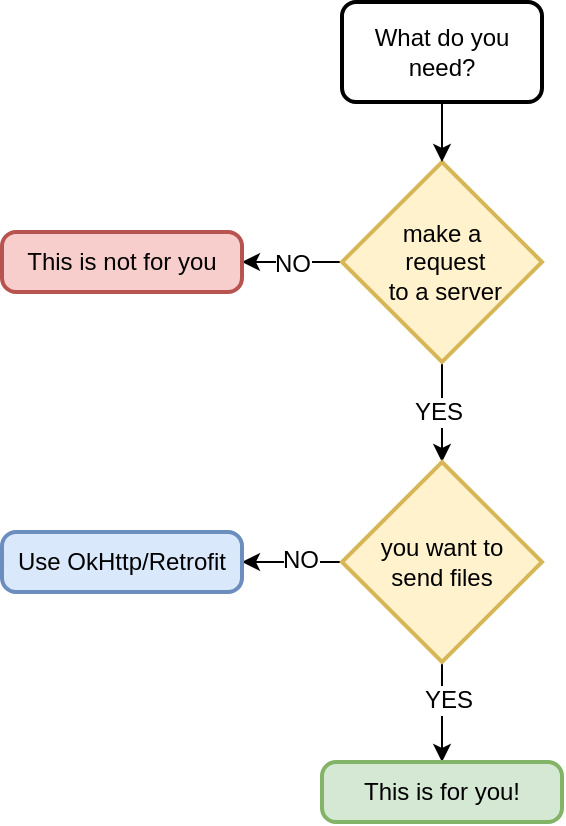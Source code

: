 <mxfile version="12.3.2" type="device" pages="1"><diagram id="FKRx3vkc1dm4-aUyIY7M" name="Page-1"><mxGraphModel dx="946" dy="623" grid="1" gridSize="10" guides="1" tooltips="1" connect="1" arrows="1" fold="1" page="1" pageScale="1" pageWidth="827" pageHeight="1169" math="0" shadow="0"><root><mxCell id="0"/><mxCell id="1" parent="0"/><mxCell id="WF3UhxXnaHUrhTkce_oo-8" style="edgeStyle=orthogonalEdgeStyle;rounded=0;orthogonalLoop=1;jettySize=auto;html=1;exitX=0;exitY=0.5;exitDx=0;exitDy=0;exitPerimeter=0;entryX=1;entryY=0.5;entryDx=0;entryDy=0;" edge="1" parent="1" source="WF3UhxXnaHUrhTkce_oo-4" target="WF3UhxXnaHUrhTkce_oo-7"><mxGeometry relative="1" as="geometry"/></mxCell><mxCell id="WF3UhxXnaHUrhTkce_oo-9" value="NO" style="text;html=1;align=center;verticalAlign=middle;resizable=0;points=[];;labelBackgroundColor=#ffffff;" vertex="1" connectable="0" parent="WF3UhxXnaHUrhTkce_oo-8"><mxGeometry y="1" relative="1" as="geometry"><mxPoint as="offset"/></mxGeometry></mxCell><mxCell id="WF3UhxXnaHUrhTkce_oo-21" style="edgeStyle=orthogonalEdgeStyle;rounded=0;orthogonalLoop=1;jettySize=auto;html=1;exitX=0.5;exitY=1;exitDx=0;exitDy=0;exitPerimeter=0;entryX=0.5;entryY=0;entryDx=0;entryDy=0;entryPerimeter=0;" edge="1" parent="1" source="WF3UhxXnaHUrhTkce_oo-4" target="WF3UhxXnaHUrhTkce_oo-13"><mxGeometry relative="1" as="geometry"/></mxCell><mxCell id="WF3UhxXnaHUrhTkce_oo-22" value="YES" style="text;html=1;align=center;verticalAlign=middle;resizable=0;points=[];;labelBackgroundColor=#ffffff;" vertex="1" connectable="0" parent="WF3UhxXnaHUrhTkce_oo-21"><mxGeometry y="-2" relative="1" as="geometry"><mxPoint as="offset"/></mxGeometry></mxCell><mxCell id="WF3UhxXnaHUrhTkce_oo-4" value="make a&lt;br&gt;&amp;nbsp;request&lt;br&gt;&amp;nbsp;to a server" style="strokeWidth=2;html=1;shape=mxgraph.flowchart.decision;whiteSpace=wrap;fillColor=#fff2cc;strokeColor=#d6b656;" vertex="1" parent="1"><mxGeometry x="250" y="660" width="100" height="100" as="geometry"/></mxCell><mxCell id="WF3UhxXnaHUrhTkce_oo-6" style="edgeStyle=orthogonalEdgeStyle;rounded=0;orthogonalLoop=1;jettySize=auto;html=1;exitX=0.5;exitY=1;exitDx=0;exitDy=0;entryX=0.5;entryY=0;entryDx=0;entryDy=0;entryPerimeter=0;" edge="1" parent="1" source="WF3UhxXnaHUrhTkce_oo-5" target="WF3UhxXnaHUrhTkce_oo-4"><mxGeometry relative="1" as="geometry"/></mxCell><mxCell id="WF3UhxXnaHUrhTkce_oo-5" value="What do you need?" style="rounded=1;whiteSpace=wrap;html=1;absoluteArcSize=1;arcSize=14;strokeWidth=2;" vertex="1" parent="1"><mxGeometry x="250" y="580" width="100" height="50" as="geometry"/></mxCell><mxCell id="WF3UhxXnaHUrhTkce_oo-7" value="This is not for you" style="rounded=1;whiteSpace=wrap;html=1;absoluteArcSize=1;arcSize=14;strokeWidth=2;fillColor=#f8cecc;strokeColor=#b85450;" vertex="1" parent="1"><mxGeometry x="80" y="695" width="120" height="30" as="geometry"/></mxCell><mxCell id="WF3UhxXnaHUrhTkce_oo-18" style="edgeStyle=orthogonalEdgeStyle;rounded=0;orthogonalLoop=1;jettySize=auto;html=1;exitX=0.5;exitY=1;exitDx=0;exitDy=0;exitPerimeter=0;entryX=0.5;entryY=0;entryDx=0;entryDy=0;" edge="1" parent="1" source="WF3UhxXnaHUrhTkce_oo-13" target="WF3UhxXnaHUrhTkce_oo-17"><mxGeometry relative="1" as="geometry"/></mxCell><mxCell id="WF3UhxXnaHUrhTkce_oo-19" value="YES" style="text;html=1;align=center;verticalAlign=middle;resizable=0;points=[];;labelBackgroundColor=#ffffff;" vertex="1" connectable="0" parent="WF3UhxXnaHUrhTkce_oo-18"><mxGeometry x="-0.25" y="3" relative="1" as="geometry"><mxPoint as="offset"/></mxGeometry></mxCell><mxCell id="WF3UhxXnaHUrhTkce_oo-23" style="edgeStyle=orthogonalEdgeStyle;rounded=0;orthogonalLoop=1;jettySize=auto;html=1;exitX=0;exitY=0.5;exitDx=0;exitDy=0;exitPerimeter=0;entryX=1;entryY=0.5;entryDx=0;entryDy=0;" edge="1" parent="1" source="WF3UhxXnaHUrhTkce_oo-13" target="WF3UhxXnaHUrhTkce_oo-14"><mxGeometry relative="1" as="geometry"/></mxCell><mxCell id="WF3UhxXnaHUrhTkce_oo-24" value="NO" style="text;html=1;align=center;verticalAlign=middle;resizable=0;points=[];;labelBackgroundColor=#ffffff;" vertex="1" connectable="0" parent="WF3UhxXnaHUrhTkce_oo-23"><mxGeometry x="-0.16" y="-1" relative="1" as="geometry"><mxPoint as="offset"/></mxGeometry></mxCell><mxCell id="WF3UhxXnaHUrhTkce_oo-13" value="you want to&lt;br&gt;send files" style="strokeWidth=2;html=1;shape=mxgraph.flowchart.decision;whiteSpace=wrap;fillColor=#fff2cc;strokeColor=#d6b656;" vertex="1" parent="1"><mxGeometry x="250" y="810" width="100" height="100" as="geometry"/></mxCell><mxCell id="WF3UhxXnaHUrhTkce_oo-14" value="Use OkHttp/Retrofit" style="rounded=1;whiteSpace=wrap;html=1;absoluteArcSize=1;arcSize=14;strokeWidth=2;fillColor=#dae8fc;strokeColor=#6c8ebf;" vertex="1" parent="1"><mxGeometry x="80" y="845" width="120" height="30" as="geometry"/></mxCell><mxCell id="WF3UhxXnaHUrhTkce_oo-17" value="This is for you!" style="rounded=1;whiteSpace=wrap;html=1;absoluteArcSize=1;arcSize=14;strokeWidth=2;fillColor=#d5e8d4;strokeColor=#82b366;" vertex="1" parent="1"><mxGeometry x="240" y="960" width="120" height="30" as="geometry"/></mxCell></root></mxGraphModel></diagram></mxfile>